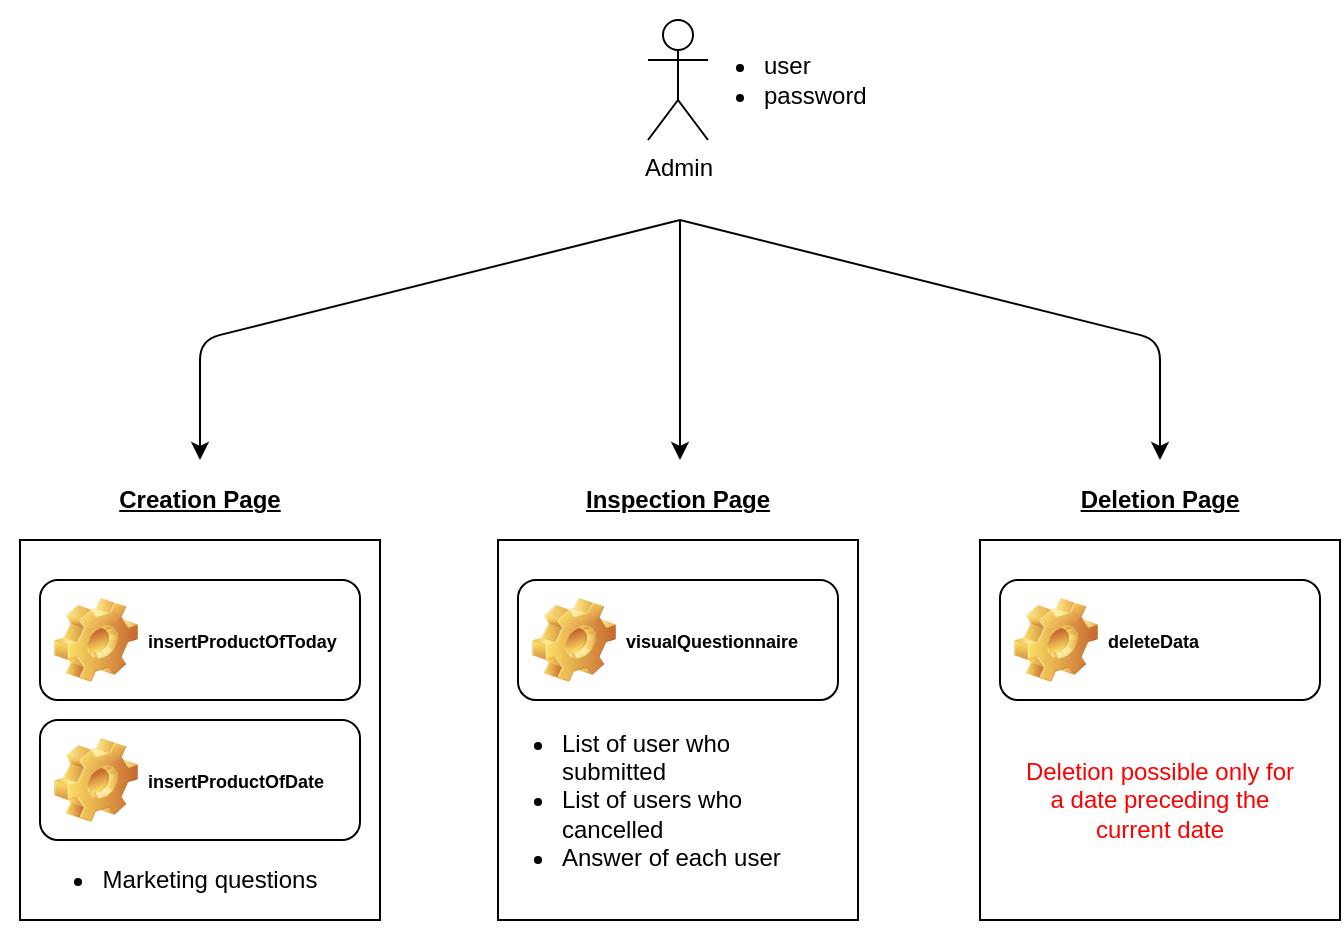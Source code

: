 <mxfile version="13.7.9" type="device"><diagram id="WBDSsrzVQ6VgwMy87wLi" name="Pagina-1"><mxGraphModel dx="1426" dy="860" grid="1" gridSize="10" guides="1" tooltips="1" connect="1" arrows="1" fold="1" page="1" pageScale="1" pageWidth="827" pageHeight="1169" math="0" shadow="0"><root><mxCell id="0"/><mxCell id="1" parent="0"/><mxCell id="Nzi0MVpI9LF8zAISDSGL-1" value="Admin" style="shape=umlActor;verticalLabelPosition=bottom;verticalAlign=top;html=1;outlineConnect=0;" vertex="1" parent="1"><mxGeometry x="384" y="100" width="30" height="60" as="geometry"/></mxCell><mxCell id="Nzi0MVpI9LF8zAISDSGL-2" value="" style="endArrow=classic;html=1;" edge="1" parent="1"><mxGeometry width="50" height="50" relative="1" as="geometry"><mxPoint x="400" y="200" as="sourcePoint"/><mxPoint x="160" y="320" as="targetPoint"/><Array as="points"><mxPoint x="160" y="260"/></Array></mxGeometry></mxCell><mxCell id="Nzi0MVpI9LF8zAISDSGL-3" value="" style="endArrow=classic;html=1;" edge="1" parent="1"><mxGeometry width="50" height="50" relative="1" as="geometry"><mxPoint x="400" y="200" as="sourcePoint"/><mxPoint x="640" y="320" as="targetPoint"/><Array as="points"><mxPoint x="640" y="260"/></Array></mxGeometry></mxCell><mxCell id="Nzi0MVpI9LF8zAISDSGL-4" value="" style="endArrow=classic;html=1;" edge="1" parent="1"><mxGeometry width="50" height="50" relative="1" as="geometry"><mxPoint x="400" y="200" as="sourcePoint"/><mxPoint x="400" y="320" as="targetPoint"/></mxGeometry></mxCell><mxCell id="Nzi0MVpI9LF8zAISDSGL-5" value="" style="rounded=0;whiteSpace=wrap;html=1;" vertex="1" parent="1"><mxGeometry x="70" y="360" width="180" height="190" as="geometry"/></mxCell><mxCell id="Nzi0MVpI9LF8zAISDSGL-6" value="" style="rounded=0;whiteSpace=wrap;html=1;" vertex="1" parent="1"><mxGeometry x="309" y="360" width="180" height="190" as="geometry"/></mxCell><mxCell id="Nzi0MVpI9LF8zAISDSGL-7" value="" style="rounded=0;whiteSpace=wrap;html=1;" vertex="1" parent="1"><mxGeometry x="550" y="360" width="180" height="190" as="geometry"/></mxCell><mxCell id="Nzi0MVpI9LF8zAISDSGL-8" value="&lt;b&gt;&lt;u&gt;Creation Page&lt;/u&gt;&lt;/b&gt;" style="text;html=1;strokeColor=none;fillColor=none;align=center;verticalAlign=middle;whiteSpace=wrap;rounded=0;" vertex="1" parent="1"><mxGeometry x="115" y="330" width="90" height="20" as="geometry"/></mxCell><mxCell id="Nzi0MVpI9LF8zAISDSGL-9" value="&lt;b&gt;&lt;u&gt;Inspection Page&lt;/u&gt;&lt;/b&gt;" style="text;html=1;strokeColor=none;fillColor=none;align=center;verticalAlign=middle;whiteSpace=wrap;rounded=0;" vertex="1" parent="1"><mxGeometry x="349" y="330" width="100" height="20" as="geometry"/></mxCell><mxCell id="Nzi0MVpI9LF8zAISDSGL-10" value="&lt;b&gt;&lt;u&gt;Deletion Page&lt;/u&gt;&lt;/b&gt;" style="text;html=1;strokeColor=none;fillColor=none;align=center;verticalAlign=middle;whiteSpace=wrap;rounded=0;" vertex="1" parent="1"><mxGeometry x="590" y="330" width="100" height="20" as="geometry"/></mxCell><mxCell id="Nzi0MVpI9LF8zAISDSGL-11" value="&lt;font style=&quot;font-size: 9px&quot;&gt;insertProductOfToday&lt;/font&gt;" style="label;whiteSpace=wrap;html=1;image=img/clipart/Gear_128x128.png" vertex="1" parent="1"><mxGeometry x="80" y="380" width="160" height="60" as="geometry"/></mxCell><mxCell id="Nzi0MVpI9LF8zAISDSGL-12" value="&lt;font style=&quot;font-size: 9px&quot;&gt;insertProductOfDate&lt;/font&gt;" style="label;whiteSpace=wrap;html=1;image=img/clipart/Gear_128x128.png" vertex="1" parent="1"><mxGeometry x="80" y="450" width="160" height="60" as="geometry"/></mxCell><mxCell id="Nzi0MVpI9LF8zAISDSGL-14" style="edgeStyle=orthogonalEdgeStyle;rounded=0;orthogonalLoop=1;jettySize=auto;html=1;exitX=0.5;exitY=1;exitDx=0;exitDy=0;" edge="1" parent="1" source="Nzi0MVpI9LF8zAISDSGL-5" target="Nzi0MVpI9LF8zAISDSGL-5"><mxGeometry relative="1" as="geometry"/></mxCell><mxCell id="Nzi0MVpI9LF8zAISDSGL-15" value="&lt;ul&gt;&lt;li&gt;Marketing questions&lt;/li&gt;&lt;/ul&gt;" style="text;html=1;strokeColor=none;fillColor=none;align=center;verticalAlign=middle;whiteSpace=wrap;rounded=0;" vertex="1" parent="1"><mxGeometry x="60" y="520" width="170" height="20" as="geometry"/></mxCell><mxCell id="Nzi0MVpI9LF8zAISDSGL-16" value="&lt;font style=&quot;font-size: 9px&quot;&gt;visualQuestionnaire&lt;/font&gt;" style="label;whiteSpace=wrap;html=1;image=img/clipart/Gear_128x128.png" vertex="1" parent="1"><mxGeometry x="319" y="380" width="160" height="60" as="geometry"/></mxCell><mxCell id="Nzi0MVpI9LF8zAISDSGL-17" value="&lt;ul&gt;&lt;li&gt;List of user who submitted&lt;/li&gt;&lt;li&gt;List of users who cancelled&lt;/li&gt;&lt;li&gt;Answer of each user&lt;/li&gt;&lt;/ul&gt;" style="text;html=1;strokeColor=none;fillColor=none;align=left;verticalAlign=middle;whiteSpace=wrap;rounded=0;" vertex="1" parent="1"><mxGeometry x="299" y="480" width="180" height="20" as="geometry"/></mxCell><mxCell id="Nzi0MVpI9LF8zAISDSGL-18" value="&lt;font style=&quot;font-size: 9px&quot;&gt;deleteData&lt;/font&gt;" style="label;whiteSpace=wrap;html=1;image=img/clipart/Gear_128x128.png" vertex="1" parent="1"><mxGeometry x="560" y="380" width="160" height="60" as="geometry"/></mxCell><mxCell id="Nzi0MVpI9LF8zAISDSGL-19" value="&lt;div&gt;&lt;span style=&quot;color: rgb(255 , 0 , 0)&quot;&gt;Deletion possible only for a date preceding the current date&lt;/span&gt;&lt;/div&gt;" style="text;html=1;strokeColor=none;fillColor=none;align=center;verticalAlign=middle;whiteSpace=wrap;rounded=0;" vertex="1" parent="1"><mxGeometry x="570" y="480" width="140" height="20" as="geometry"/></mxCell><mxCell id="Nzi0MVpI9LF8zAISDSGL-21" value="&lt;ul&gt;&lt;li&gt;user&lt;/li&gt;&lt;li&gt;password&lt;/li&gt;&lt;/ul&gt;" style="text;strokeColor=none;fillColor=none;html=1;whiteSpace=wrap;verticalAlign=middle;overflow=hidden;" vertex="1" parent="1"><mxGeometry x="400" y="90" width="100" height="80" as="geometry"/></mxCell></root></mxGraphModel></diagram></mxfile>